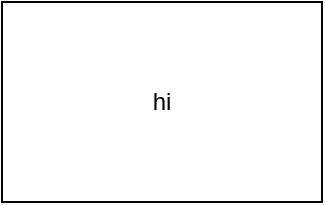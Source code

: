 <mxfile>
    <diagram id="q0n7QnPNf-TrO5_kEuvJ" name="Page-1">
        <mxGraphModel dx="864" dy="497" grid="1" gridSize="10" guides="1" tooltips="1" connect="1" arrows="1" fold="1" page="1" pageScale="1" pageWidth="850" pageHeight="1100" math="0" shadow="0">
            <root>
                <mxCell id="0"/>
                <mxCell id="1" parent="0"/>
                <mxCell id="2" value="hi" style="rounded=0;whiteSpace=wrap;html=1;" vertex="1" parent="1">
                    <mxGeometry x="160" y="260" width="160" height="100" as="geometry"/>
                </mxCell>
            </root>
        </mxGraphModel>
    </diagram>
</mxfile>